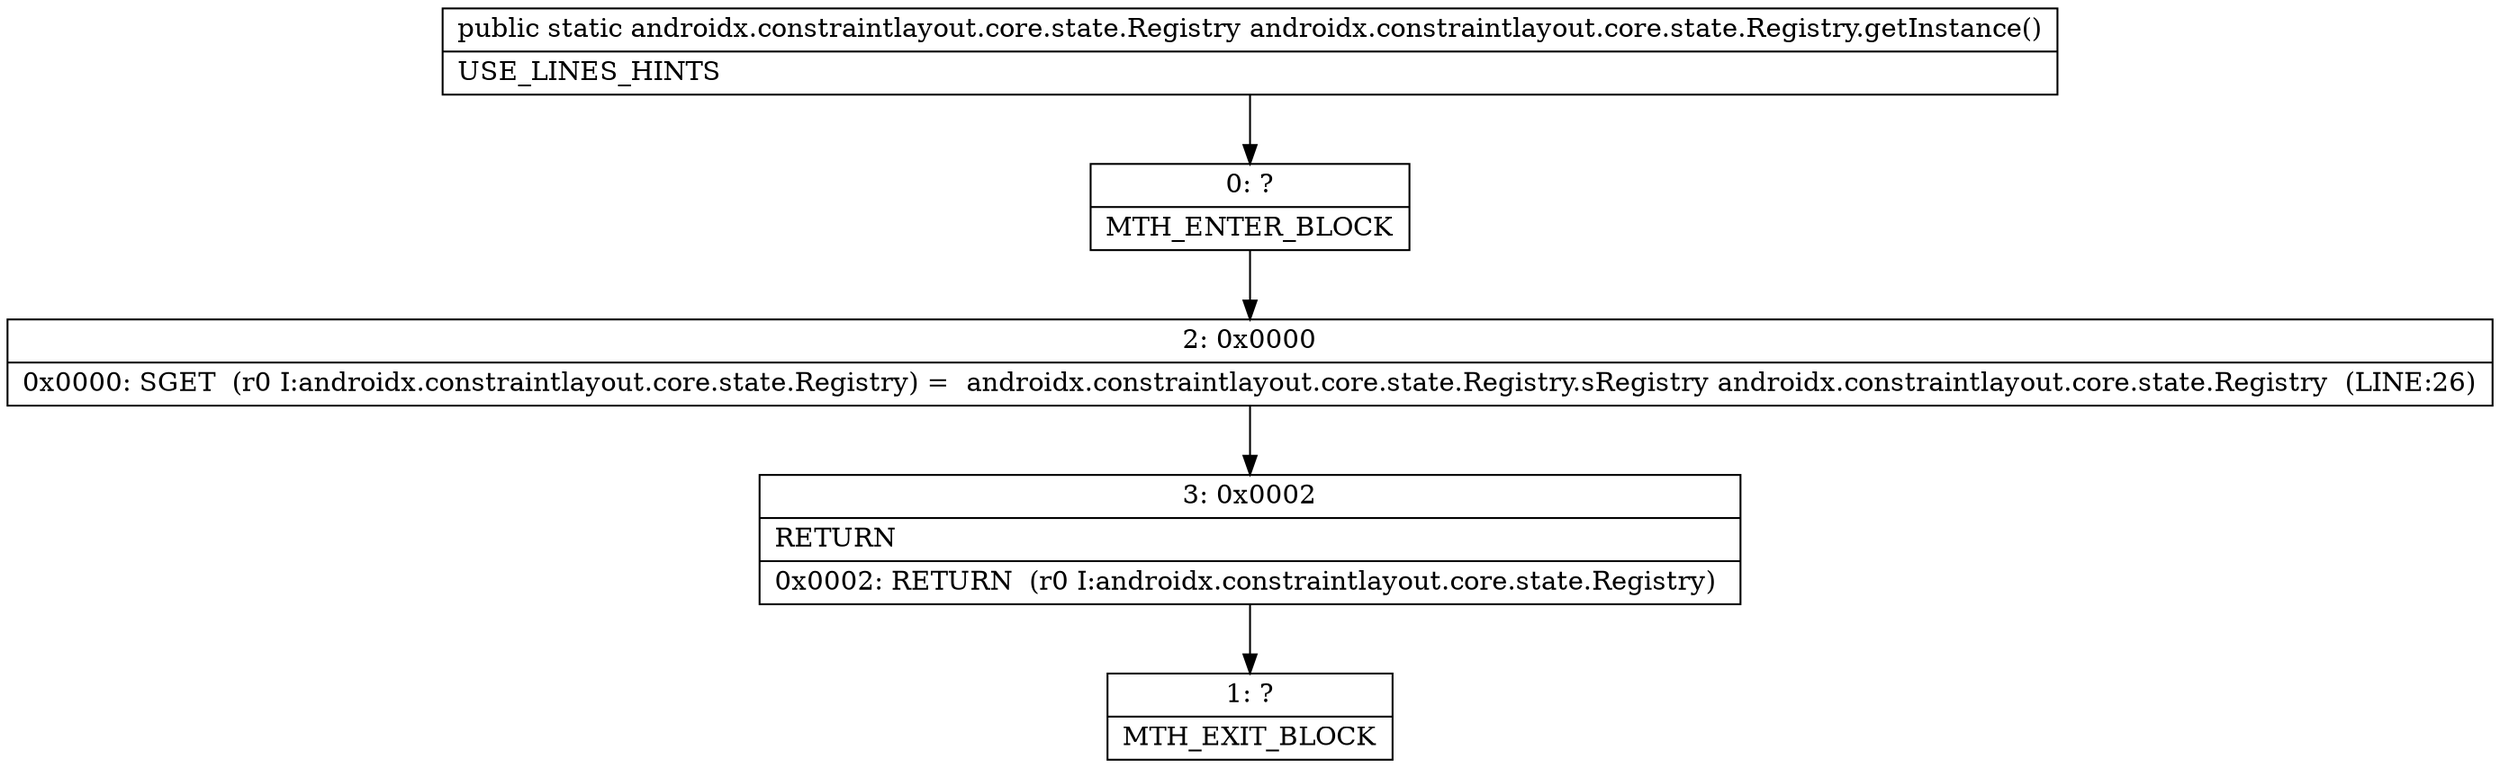 digraph "CFG forandroidx.constraintlayout.core.state.Registry.getInstance()Landroidx\/constraintlayout\/core\/state\/Registry;" {
Node_0 [shape=record,label="{0\:\ ?|MTH_ENTER_BLOCK\l}"];
Node_2 [shape=record,label="{2\:\ 0x0000|0x0000: SGET  (r0 I:androidx.constraintlayout.core.state.Registry) =  androidx.constraintlayout.core.state.Registry.sRegistry androidx.constraintlayout.core.state.Registry  (LINE:26)\l}"];
Node_3 [shape=record,label="{3\:\ 0x0002|RETURN\l|0x0002: RETURN  (r0 I:androidx.constraintlayout.core.state.Registry) \l}"];
Node_1 [shape=record,label="{1\:\ ?|MTH_EXIT_BLOCK\l}"];
MethodNode[shape=record,label="{public static androidx.constraintlayout.core.state.Registry androidx.constraintlayout.core.state.Registry.getInstance()  | USE_LINES_HINTS\l}"];
MethodNode -> Node_0;Node_0 -> Node_2;
Node_2 -> Node_3;
Node_3 -> Node_1;
}

